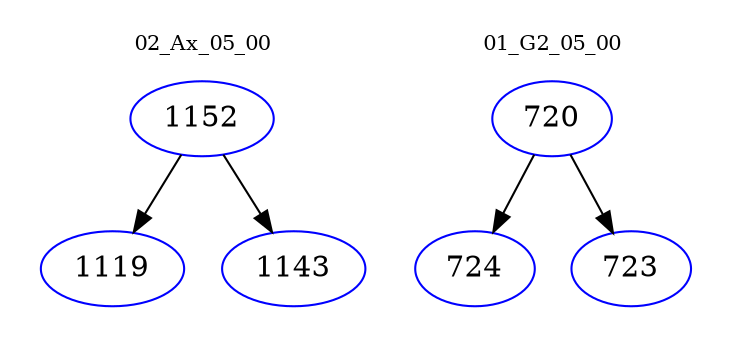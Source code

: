 digraph{
subgraph cluster_0 {
color = white
label = "02_Ax_05_00";
fontsize=10;
T0_1152 [label="1152", color="blue"]
T0_1152 -> T0_1119 [color="black"]
T0_1119 [label="1119", color="blue"]
T0_1152 -> T0_1143 [color="black"]
T0_1143 [label="1143", color="blue"]
}
subgraph cluster_1 {
color = white
label = "01_G2_05_00";
fontsize=10;
T1_720 [label="720", color="blue"]
T1_720 -> T1_724 [color="black"]
T1_724 [label="724", color="blue"]
T1_720 -> T1_723 [color="black"]
T1_723 [label="723", color="blue"]
}
}
